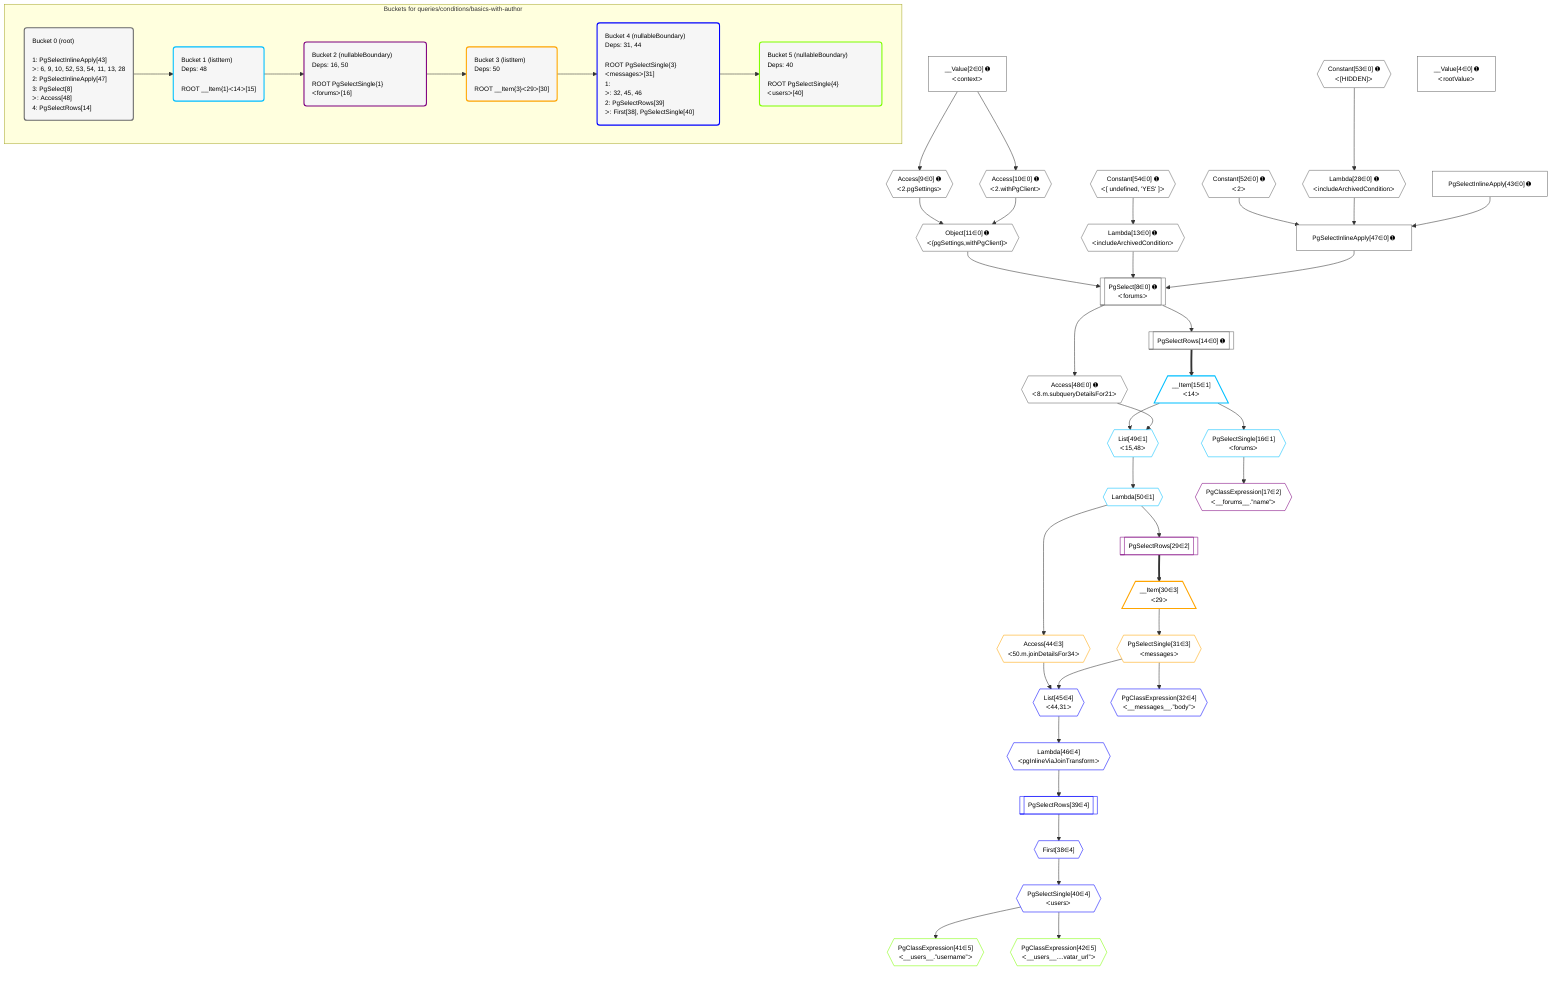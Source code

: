 %%{init: {'themeVariables': { 'fontSize': '12px'}}}%%
graph TD
    classDef path fill:#eee,stroke:#000,color:#000
    classDef plan fill:#fff,stroke-width:1px,color:#000
    classDef itemplan fill:#fff,stroke-width:2px,color:#000
    classDef unbatchedplan fill:#dff,stroke-width:1px,color:#000
    classDef sideeffectplan fill:#fcc,stroke-width:2px,color:#000
    classDef bucket fill:#f6f6f6,color:#000,stroke-width:2px,text-align:left


    %% plan dependencies
    PgSelect8[["PgSelect[8∈0] ➊<br />ᐸforumsᐳ"]]:::plan
    Object11{{"Object[11∈0] ➊<br />ᐸ{pgSettings,withPgClient}ᐳ"}}:::plan
    Lambda13{{"Lambda[13∈0] ➊<br />ᐸincludeArchivedConditionᐳ"}}:::plan
    PgSelectInlineApply47["PgSelectInlineApply[47∈0] ➊"]:::plan
    Object11 & Lambda13 & PgSelectInlineApply47 --> PgSelect8
    Constant52{{"Constant[52∈0] ➊<br />ᐸ2ᐳ"}}:::plan
    Lambda28{{"Lambda[28∈0] ➊<br />ᐸincludeArchivedConditionᐳ"}}:::plan
    PgSelectInlineApply43["PgSelectInlineApply[43∈0] ➊"]:::plan
    Constant52 & Lambda28 & PgSelectInlineApply43 --> PgSelectInlineApply47
    Access9{{"Access[9∈0] ➊<br />ᐸ2.pgSettingsᐳ"}}:::plan
    Access10{{"Access[10∈0] ➊<br />ᐸ2.withPgClientᐳ"}}:::plan
    Access9 & Access10 --> Object11
    __Value2["__Value[2∈0] ➊<br />ᐸcontextᐳ"]:::plan
    __Value2 --> Access9
    __Value2 --> Access10
    Constant54{{"Constant[54∈0] ➊<br />ᐸ[ undefined, 'YES' ]ᐳ"}}:::plan
    Constant54 --> Lambda13
    PgSelectRows14[["PgSelectRows[14∈0] ➊"]]:::plan
    PgSelect8 --> PgSelectRows14
    Constant53{{"Constant[53∈0] ➊<br />ᐸ[HIDDEN]ᐳ"}}:::plan
    Constant53 --> Lambda28
    Access48{{"Access[48∈0] ➊<br />ᐸ8.m.subqueryDetailsFor21ᐳ"}}:::plan
    PgSelect8 --> Access48
    __Value4["__Value[4∈0] ➊<br />ᐸrootValueᐳ"]:::plan
    List49{{"List[49∈1]<br />ᐸ15,48ᐳ"}}:::plan
    __Item15[/"__Item[15∈1]<br />ᐸ14ᐳ"\]:::itemplan
    __Item15 & Access48 --> List49
    PgSelectRows14 ==> __Item15
    PgSelectSingle16{{"PgSelectSingle[16∈1]<br />ᐸforumsᐳ"}}:::plan
    __Item15 --> PgSelectSingle16
    Lambda50{{"Lambda[50∈1]"}}:::plan
    List49 --> Lambda50
    PgClassExpression17{{"PgClassExpression[17∈2]<br />ᐸ__forums__.”name”ᐳ"}}:::plan
    PgSelectSingle16 --> PgClassExpression17
    PgSelectRows29[["PgSelectRows[29∈2]"]]:::plan
    Lambda50 --> PgSelectRows29
    __Item30[/"__Item[30∈3]<br />ᐸ29ᐳ"\]:::itemplan
    PgSelectRows29 ==> __Item30
    PgSelectSingle31{{"PgSelectSingle[31∈3]<br />ᐸmessagesᐳ"}}:::plan
    __Item30 --> PgSelectSingle31
    Access44{{"Access[44∈3]<br />ᐸ50.m.joinDetailsFor34ᐳ"}}:::plan
    Lambda50 --> Access44
    List45{{"List[45∈4]<br />ᐸ44,31ᐳ"}}:::plan
    Access44 & PgSelectSingle31 --> List45
    PgClassExpression32{{"PgClassExpression[32∈4]<br />ᐸ__messages__.”body”ᐳ"}}:::plan
    PgSelectSingle31 --> PgClassExpression32
    First38{{"First[38∈4]"}}:::plan
    PgSelectRows39[["PgSelectRows[39∈4]"]]:::plan
    PgSelectRows39 --> First38
    Lambda46{{"Lambda[46∈4]<br />ᐸpgInlineViaJoinTransformᐳ"}}:::plan
    Lambda46 --> PgSelectRows39
    PgSelectSingle40{{"PgSelectSingle[40∈4]<br />ᐸusersᐳ"}}:::plan
    First38 --> PgSelectSingle40
    List45 --> Lambda46
    PgClassExpression41{{"PgClassExpression[41∈5]<br />ᐸ__users__.”username”ᐳ"}}:::plan
    PgSelectSingle40 --> PgClassExpression41
    PgClassExpression42{{"PgClassExpression[42∈5]<br />ᐸ__users__....vatar_url”ᐳ"}}:::plan
    PgSelectSingle40 --> PgClassExpression42

    %% define steps

    subgraph "Buckets for queries/conditions/basics-with-author"
    Bucket0("Bucket 0 (root)<br /><br />1: PgSelectInlineApply[43]<br />ᐳ: 6, 9, 10, 52, 53, 54, 11, 13, 28<br />2: PgSelectInlineApply[47]<br />3: PgSelect[8]<br />ᐳ: Access[48]<br />4: PgSelectRows[14]"):::bucket
    classDef bucket0 stroke:#696969
    class Bucket0,__Value2,__Value4,PgSelect8,Access9,Access10,Object11,Lambda13,PgSelectRows14,Lambda28,PgSelectInlineApply43,PgSelectInlineApply47,Access48,Constant52,Constant53,Constant54 bucket0
    Bucket1("Bucket 1 (listItem)<br />Deps: 48<br /><br />ROOT __Item{1}ᐸ14ᐳ[15]"):::bucket
    classDef bucket1 stroke:#00bfff
    class Bucket1,__Item15,PgSelectSingle16,List49,Lambda50 bucket1
    Bucket2("Bucket 2 (nullableBoundary)<br />Deps: 16, 50<br /><br />ROOT PgSelectSingle{1}ᐸforumsᐳ[16]"):::bucket
    classDef bucket2 stroke:#7f007f
    class Bucket2,PgClassExpression17,PgSelectRows29 bucket2
    Bucket3("Bucket 3 (listItem)<br />Deps: 50<br /><br />ROOT __Item{3}ᐸ29ᐳ[30]"):::bucket
    classDef bucket3 stroke:#ffa500
    class Bucket3,__Item30,PgSelectSingle31,Access44 bucket3
    Bucket4("Bucket 4 (nullableBoundary)<br />Deps: 31, 44<br /><br />ROOT PgSelectSingle{3}ᐸmessagesᐳ[31]<br />1: <br />ᐳ: 32, 45, 46<br />2: PgSelectRows[39]<br />ᐳ: First[38], PgSelectSingle[40]"):::bucket
    classDef bucket4 stroke:#0000ff
    class Bucket4,PgClassExpression32,First38,PgSelectRows39,PgSelectSingle40,List45,Lambda46 bucket4
    Bucket5("Bucket 5 (nullableBoundary)<br />Deps: 40<br /><br />ROOT PgSelectSingle{4}ᐸusersᐳ[40]"):::bucket
    classDef bucket5 stroke:#7fff00
    class Bucket5,PgClassExpression41,PgClassExpression42 bucket5
    Bucket0 --> Bucket1
    Bucket1 --> Bucket2
    Bucket2 --> Bucket3
    Bucket3 --> Bucket4
    Bucket4 --> Bucket5
    end